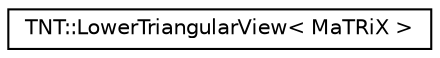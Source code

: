 digraph G
{
  edge [fontname="Helvetica",fontsize="10",labelfontname="Helvetica",labelfontsize="10"];
  node [fontname="Helvetica",fontsize="10",shape=record];
  rankdir=LR;
  Node1 [label="TNT::LowerTriangularView\< MaTRiX \>",height=0.2,width=0.4,color="black", fillcolor="white", style="filled",URL="$df/dcb/classTNT_1_1LowerTriangularView.html"];
}
